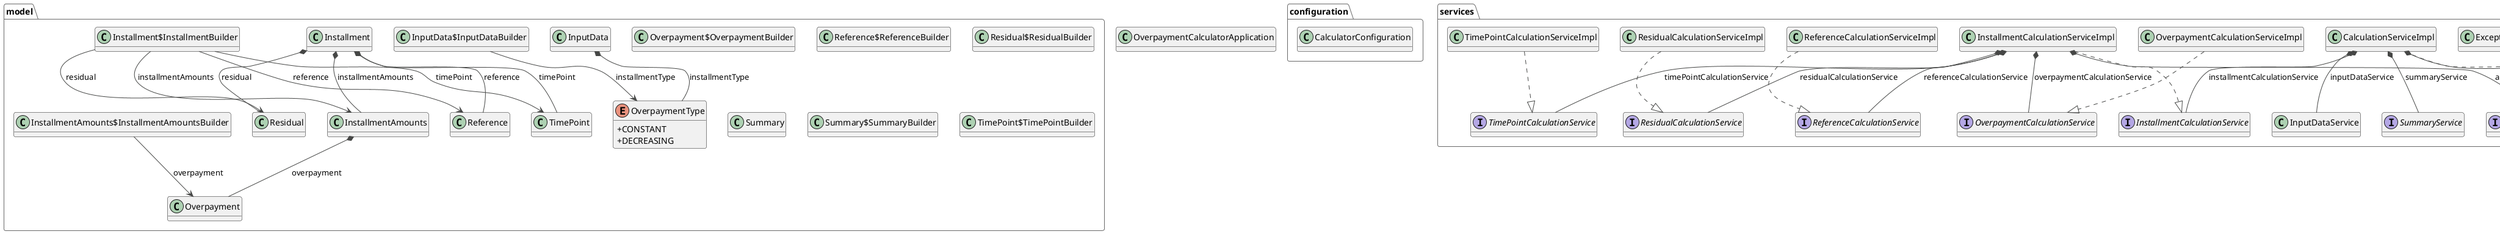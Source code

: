 @startuml
!theme vibrant
skinparam classAttributeIconSize 0


class OverpaymentCalculatorApplication {
	{method}  {static} +main ( paramString;1 : [Ljava.lang.String; ) : void
}


class configuration.CalculatorConfiguration {
	{method}  {static} -calculate ( paramList1 : java.util.List , paramFunction2 : java.util.function.Function ) : java.math.BigDecimal
	{method}  {static} +summaryService () : services.SummaryService
	{method}  {static} -totalCapital ( paramInstallmentAmounts1 : model.InstallmentAmounts ) : java.math.BigDecimal
}


class model.InputData {
	{method} +amount () : java.math.BigDecimal
	{method}  {static} +builder () : model.InputData$InputDataBuilder
	{method} +equals ( paramObject1 : Object ) : boolean
	{method} +fixedMonthlyPayment () : java.math.BigDecimal
	{method} +hashCode () : int
	{method} +installmentNumberToPrint () : Integer
	{method} +installmentType () : model.OverpaymentType
	{method} +interestPercent () : java.math.BigDecimal
	{method} +interestToDisplay () : String
	{method} +loanGrantingFee () : java.math.BigDecimal
	{method} +marginPercent () : java.math.BigDecimal
	{method} +monthlyCommissionFee () : java.math.BigDecimal
	{method} +monthsDuration () : java.math.BigDecimal
	{method} +overpaymentProvisionMonths () : java.math.BigDecimal
	{method} +overpaymentProvisionPercent () : java.math.BigDecimal
	{method} +overpaymentReduceWay () : String
	{method} +overpaymentSchema () : java.util.Map
	{method} +overpaymentStartMonth () : java.math.BigDecimal
	{method} +printPayoffsSchedule () : boolean
	{method} +repaymentStartDate () : java.time.LocalDate
	{method} +toString () : String
	{method} +wiborChanges () : java.util.Map
	{method} +wiborPercent () : java.math.BigDecimal
	{method} +wiborPercentForInstallment ( paramBigDecimal1 : java.math.BigDecimal ) : java.math.BigDecimal
	{method} +withAmount ( paramBigDecimal1 : java.math.BigDecimal ) : model.InputData
	{method} +withFixedMonthlyPayment ( paramBigDecimal1 : java.math.BigDecimal ) : model.InputData
	{method} +withInstallmentNumberToPrint ( paramInteger1 : Integer ) : model.InputData
	{method} +withInstallmentType ( paramOverpaymentType1 : model.OverpaymentType ) : model.InputData
	{method} +withLoanGrantingFee ( paramBigDecimal1 : java.math.BigDecimal ) : model.InputData
	{method} +withMarginPercent ( paramBigDecimal1 : java.math.BigDecimal ) : model.InputData
	{method} +withMonthlyCommissionFee ( paramBigDecimal1 : java.math.BigDecimal ) : model.InputData
	{method} +withMonthsDuration ( paramBigDecimal1 : java.math.BigDecimal ) : model.InputData
	{method} +withOverpaymentProvisionMonths ( paramBigDecimal1 : java.math.BigDecimal ) : model.InputData
	{method} +withOverpaymentProvisionPercent ( paramBigDecimal1 : java.math.BigDecimal ) : model.InputData
	{method} +withOverpaymentReduceWay ( paramString1 : String ) : model.InputData
	{method} +withOverpaymentSchema ( paramMap1 : java.util.Map ) : model.InputData
	{method} +withOverpaymentStartMonth ( paramBigDecimal1 : java.math.BigDecimal ) : model.InputData
	{method} +withPrintPayoffsSchedule ( paramboolean1 : boolean ) : model.InputData
	{method} +withRepaymentStartDate ( paramLocalDate1 : java.time.LocalDate ) : model.InputData
	{method} +withWiborChanges ( paramMap1 : java.util.Map ) : model.InputData
	{method} +withWiborPercent ( paramBigDecimal1 : java.math.BigDecimal ) : model.InputData
}


class model.InputData$InputDataBuilder {
	{method} +amount ( paramBigDecimal1 : java.math.BigDecimal ) : model.InputData$InputDataBuilder
	{method} +build () : model.InputData
	{method} +fixedMonthlyPayment ( paramBigDecimal1 : java.math.BigDecimal ) : model.InputData$InputDataBuilder
	{method} +installmentNumberToPrint ( paramInteger1 : Integer ) : model.InputData$InputDataBuilder
	{method} +installmentType ( paramOverpaymentType1 : model.OverpaymentType ) : model.InputData$InputDataBuilder
	{method} +loanGrantingFee ( paramBigDecimal1 : java.math.BigDecimal ) : model.InputData$InputDataBuilder
	{method} +marginPercent ( paramBigDecimal1 : java.math.BigDecimal ) : model.InputData$InputDataBuilder
	{method} +monthlyCommissionFee ( paramBigDecimal1 : java.math.BigDecimal ) : model.InputData$InputDataBuilder
	{method} +monthsDuration ( paramBigDecimal1 : java.math.BigDecimal ) : model.InputData$InputDataBuilder
	{method} +overpaymentProvisionMonths ( paramBigDecimal1 : java.math.BigDecimal ) : model.InputData$InputDataBuilder
	{method} +overpaymentProvisionPercent ( paramBigDecimal1 : java.math.BigDecimal ) : model.InputData$InputDataBuilder
	{method} +overpaymentReduceWay ( paramString1 : String ) : model.InputData$InputDataBuilder
	{method} +overpaymentSchema ( paramMap1 : java.util.Map ) : model.InputData$InputDataBuilder
	{method} +overpaymentStartMonth ( paramBigDecimal1 : java.math.BigDecimal ) : model.InputData$InputDataBuilder
	{method} +printPayoffsSchedule ( paramboolean1 : boolean ) : model.InputData$InputDataBuilder
	{method} +repaymentStartDate ( paramLocalDate1 : java.time.LocalDate ) : model.InputData$InputDataBuilder
	{method} +toString () : String
	{method} +wiborChanges ( paramMap1 : java.util.Map ) : model.InputData$InputDataBuilder
	{method} +wiborPercent ( paramBigDecimal1 : java.math.BigDecimal ) : model.InputData$InputDataBuilder
}


class model.Installment {
	{method}  {static} +builder () : model.Installment$InstallmentBuilder
	{method} +equals ( paramObject1 : Object ) : boolean
	{method} +hashCode () : int
	{method} +installmentAmounts () : model.InstallmentAmounts
	{method} +installmentNumber () : java.math.BigDecimal
	{method} +reference () : model.Reference
	{method} +residual () : model.Residual
	{method} +timePoint () : model.TimePoint
	{method} +toString () : String
	{method} +withInstallmentAmounts ( paramInstallmentAmounts1 : model.InstallmentAmounts ) : model.Installment
	{method} +withInstallmentNumber ( paramBigDecimal1 : java.math.BigDecimal ) : model.Installment
	{method} +withReference ( paramReference1 : model.Reference ) : model.Installment
	{method} +withResidual ( paramResidual1 : model.Residual ) : model.Installment
	{method} +withTimePoint ( paramTimePoint1 : model.TimePoint ) : model.Installment
}


class model.Installment$InstallmentBuilder {
	{method} +build () : model.Installment
	{method} +installmentAmounts ( paramInstallmentAmounts1 : model.InstallmentAmounts ) : model.Installment$InstallmentBuilder
	{method} +installmentNumber ( paramBigDecimal1 : java.math.BigDecimal ) : model.Installment$InstallmentBuilder
	{method} +reference ( paramReference1 : model.Reference ) : model.Installment$InstallmentBuilder
	{method} +residual ( paramResidual1 : model.Residual ) : model.Installment$InstallmentBuilder
	{method} +timePoint ( paramTimePoint1 : model.TimePoint ) : model.Installment$InstallmentBuilder
	{method} +toString () : String
}


class model.InstallmentAmounts {
	{method}  {static} +builder () : model.InstallmentAmounts$InstallmentAmountsBuilder
	{method} +capitalAmount () : java.math.BigDecimal
	{method} +equals ( paramObject1 : Object ) : boolean
	{method} +hashCode () : int
	{method} +installmentAmount () : java.math.BigDecimal
	{method} +interestAmount () : java.math.BigDecimal
	{method} +monthlyFee () : java.math.BigDecimal
	{method} +overpayment () : model.Overpayment
	{method} +toString () : String
	{method} +withCapitalAmount ( paramBigDecimal1 : java.math.BigDecimal ) : model.InstallmentAmounts
	{method} +withInstallmentAmount ( paramBigDecimal1 : java.math.BigDecimal ) : model.InstallmentAmounts
	{method} +withInterestAmount ( paramBigDecimal1 : java.math.BigDecimal ) : model.InstallmentAmounts
	{method} +withMonthlyFee ( paramBigDecimal1 : java.math.BigDecimal ) : model.InstallmentAmounts
	{method} +withOverpayment ( paramOverpayment1 : model.Overpayment ) : model.InstallmentAmounts
}


class model.InstallmentAmounts$InstallmentAmountsBuilder {
	{method} +build () : model.InstallmentAmounts
	{method} +capitalAmount ( paramBigDecimal1 : java.math.BigDecimal ) : model.InstallmentAmounts$InstallmentAmountsBuilder
	{method} +installmentAmount ( paramBigDecimal1 : java.math.BigDecimal ) : model.InstallmentAmounts$InstallmentAmountsBuilder
	{method} +interestAmount ( paramBigDecimal1 : java.math.BigDecimal ) : model.InstallmentAmounts$InstallmentAmountsBuilder
	{method} +monthlyFee ( paramBigDecimal1 : java.math.BigDecimal ) : model.InstallmentAmounts$InstallmentAmountsBuilder
	{method} +overpayment ( paramOverpayment1 : model.Overpayment ) : model.InstallmentAmounts$InstallmentAmountsBuilder
	{method} +toString () : String
}


class model.Overpayment {
	{method} +amount () : java.math.BigDecimal
	{method}  {static} +builder () : model.Overpayment$OverpaymentBuilder
	{method} +equals ( paramObject1 : Object ) : boolean
	{method} +hashCode () : int
	{method} +provisionAmount () : java.math.BigDecimal
	{method} +toString () : String
	{method} +withAmount ( paramBigDecimal1 : java.math.BigDecimal ) : model.Overpayment
	{method} +withProvisionAmount ( paramBigDecimal1 : java.math.BigDecimal ) : model.Overpayment
}


class model.Overpayment$OverpaymentBuilder {
	{method} +amount ( paramBigDecimal1 : java.math.BigDecimal ) : model.Overpayment$OverpaymentBuilder
	{method} +build () : model.Overpayment
	{method} +provisionAmount ( paramBigDecimal1 : java.math.BigDecimal ) : model.Overpayment$OverpaymentBuilder
	{method} +toString () : String
}


enum model.OverpaymentType {
	{field} +CONSTANT
	{field} +DECREASING
}


class model.Reference {
	{method}  {static} +builder () : model.Reference$ReferenceBuilder
	{method} +equals ( paramObject1 : Object ) : boolean
	{method} +hashCode () : int
	{method} +referenceAmount () : java.math.BigDecimal
	{method} +referenceDuration () : java.math.BigDecimal
	{method} +toString () : String
	{method} +withReferenceAmount ( paramBigDecimal1 : java.math.BigDecimal ) : model.Reference
	{method} +withReferenceDuration ( paramBigDecimal1 : java.math.BigDecimal ) : model.Reference
}


class model.Reference$ReferenceBuilder {
	{method} +build () : model.Reference
	{method} +referenceAmount ( paramBigDecimal1 : java.math.BigDecimal ) : model.Reference$ReferenceBuilder
	{method} +referenceDuration ( paramBigDecimal1 : java.math.BigDecimal ) : model.Reference$ReferenceBuilder
	{method} +toString () : String
}


class model.Residual {
	{method}  {static} +builder () : model.Residual$ResidualBuilder
	{method} +equals ( paramObject1 : Object ) : boolean
	{method} +hashCode () : int
	{method} +residualAmount () : java.math.BigDecimal
	{method} +residualDuration () : java.math.BigDecimal
	{method} +toString () : String
	{method} +withResidualAmount ( paramBigDecimal1 : java.math.BigDecimal ) : model.Residual
	{method} +withResidualDuration ( paramBigDecimal1 : java.math.BigDecimal ) : model.Residual
}


class model.Residual$ResidualBuilder {
	{method} +build () : model.Residual
	{method} +residualAmount ( paramBigDecimal1 : java.math.BigDecimal ) : model.Residual$ResidualBuilder
	{method} +residualDuration ( paramBigDecimal1 : java.math.BigDecimal ) : model.Residual$ResidualBuilder
	{method} +toString () : String
}


class model.Summary {
	{method}  {static} +builder () : model.Summary$SummaryBuilder
	{method} +equals ( paramObject1 : Object ) : boolean
	{method} +hashCode () : int
	{method} +interestSum () : java.math.BigDecimal
	{method} +overpaymentProvisionSum () : java.math.BigDecimal
	{method} +toString () : String
	{method} +totalAdministrationFee () : java.math.BigDecimal
	{method} +totalAmountPaid () : java.math.BigDecimal
	{method} +totalCapital () : java.math.BigDecimal
	{method} +totalInterestAndCapital () : java.math.BigDecimal
	{method} +totalLostSum () : java.math.BigDecimal
	{method} +withInterestSum ( paramBigDecimal1 : java.math.BigDecimal ) : model.Summary
	{method} +withOverpaymentProvisionSum ( paramBigDecimal1 : java.math.BigDecimal ) : model.Summary
	{method} +withTotalAdministrationFee ( paramBigDecimal1 : java.math.BigDecimal ) : model.Summary
	{method} +withTotalAmountPaid ( paramBigDecimal1 : java.math.BigDecimal ) : model.Summary
	{method} +withTotalCapital ( paramBigDecimal1 : java.math.BigDecimal ) : model.Summary
	{method} +withTotalInterestAndCapital ( paramBigDecimal1 : java.math.BigDecimal ) : model.Summary
	{method} +withTotalLostSum ( paramBigDecimal1 : java.math.BigDecimal ) : model.Summary
}


class model.Summary$SummaryBuilder {
	{method} +build () : model.Summary
	{method} +interestSum ( paramBigDecimal1 : java.math.BigDecimal ) : model.Summary$SummaryBuilder
	{method} +overpaymentProvisionSum ( paramBigDecimal1 : java.math.BigDecimal ) : model.Summary$SummaryBuilder
	{method} +toString () : String
	{method} +totalAdministrationFee ( paramBigDecimal1 : java.math.BigDecimal ) : model.Summary$SummaryBuilder
	{method} +totalAmountPaid ( paramBigDecimal1 : java.math.BigDecimal ) : model.Summary$SummaryBuilder
	{method} +totalCapital ( paramBigDecimal1 : java.math.BigDecimal ) : model.Summary$SummaryBuilder
	{method} +totalInterestAndCapital ( paramBigDecimal1 : java.math.BigDecimal ) : model.Summary$SummaryBuilder
	{method} +totalLostSum ( paramBigDecimal1 : java.math.BigDecimal ) : model.Summary$SummaryBuilder
}


class model.TimePoint {
	{method}  {static} +builder () : model.TimePoint$TimePointBuilder
	{method} +date () : java.time.LocalDate
	{method} +equals ( paramObject1 : Object ) : boolean
	{method} +hashCode () : int
	{method} +month () : java.math.BigDecimal
	{method} +toString () : String
	{method} +withDate ( paramLocalDate1 : java.time.LocalDate ) : model.TimePoint
	{method} +withMonth ( paramBigDecimal1 : java.math.BigDecimal ) : model.TimePoint
	{method} +withYear ( paramBigDecimal1 : java.math.BigDecimal ) : model.TimePoint
	{method} +year () : java.math.BigDecimal
}


class model.TimePoint$TimePointBuilder {
	{method} +build () : model.TimePoint
	{method} +date ( paramLocalDate1 : java.time.LocalDate ) : model.TimePoint$TimePointBuilder
	{method} +month ( paramBigDecimal1 : java.math.BigDecimal ) : model.TimePoint$TimePointBuilder
	{method} +toString () : String
	{method} +year ( paramBigDecimal1 : java.math.BigDecimal ) : model.TimePoint$TimePointBuilder
}


interface services.AmountsCalculationService {
	{method}  {abstract} +calculate ( paramInputData1 : model.InputData , paramOverpayment2 : model.Overpayment ) : model.InstallmentAmounts
	{method}  {abstract} +calculate ( paramInputData1 : model.InputData , paramOverpayment2 : model.Overpayment , paramBigDecimal3 : java.math.BigDecimal , paramInstallment4 : model.Installment ) : model.InstallmentAmounts
	{method}  {static} +calculateInterestAmount ( paramBigDecimal1 : java.math.BigDecimal , paramBigDecimal2 : java.math.BigDecimal , paramLocalDate3 : java.time.LocalDate , paramLocalDate4 : java.time.LocalDate ) : java.math.BigDecimal
	{method}  {static} +calculateQ ( paramBigDecimal1 : java.math.BigDecimal ) : java.math.BigDecimal
	{method}  {static} +compareCapitalWithResidual ( paramBigDecimal1 : java.math.BigDecimal , paramBigDecimal2 : java.math.BigDecimal ) : java.math.BigDecimal
}


class services.AmountsCalculationServiceImpl {
	{method} +calculate ( paramInputData1 : model.InputData , paramOverpayment2 : model.Overpayment ) : model.InstallmentAmounts
	{method} +calculate ( paramInputData1 : model.InputData , paramOverpayment2 : model.Overpayment , paramBigDecimal3 : java.math.BigDecimal , paramInstallment4 : model.Installment ) : model.InstallmentAmounts
}


interface services.CalculationService {
	{method}  {abstract} +calculate () : void
}


class services.CalculationServiceImpl {
	{method} +calculate () : void
}


interface services.ConstantAmountsCalculationService {
	{method}  {abstract} +calculate ( paramInputData1 : model.InputData , paramOverpayment2 : model.Overpayment ) : model.InstallmentAmounts
	{method}  {abstract} +calculate ( paramInputData1 : model.InputData , paramOverpayment2 : model.Overpayment , paramInstallment3 : model.Installment ) : model.InstallmentAmounts
}


class services.ConstantAmountsCalculationServiceImpl {
	{method} +calculate ( paramInputData1 : model.InputData , paramOverpayment2 : model.Overpayment ) : model.InstallmentAmounts
	{method} +calculate ( paramInputData1 : model.InputData , paramOverpayment2 : model.Overpayment , paramInstallment3 : model.Installment ) : model.InstallmentAmounts
	{method} -calculateConstantInstallmentAmount ( paramBigDecimal1 : java.math.BigDecimal , paramBigDecimal2 : java.math.BigDecimal , paramBigDecimal3 : java.math.BigDecimal , paramBigDecimal4 : java.math.BigDecimal , paramBigDecimal5 : java.math.BigDecimal ) : java.math.BigDecimal
	{method} -compareInstallmentWithResidual ( paramBigDecimal1 : java.math.BigDecimal , paramBigDecimal2 : java.math.BigDecimal , paramBigDecimal3 : java.math.BigDecimal ) : java.math.BigDecimal
}


interface services.DecreasingAmountsCalculationService {
	{method}  {abstract} +calculate ( paramInputData1 : model.InputData , paramOverpayment2 : model.Overpayment ) : model.InstallmentAmounts
	{method}  {abstract} +calculate ( paramInputData1 : model.InputData , paramOverpayment2 : model.Overpayment , paramInstallment3 : model.Installment ) : model.InstallmentAmounts
}


class services.DecreasingAmountsCalculationServiceImpl {
	{method} +calculate ( paramInputData1 : model.InputData , paramOverpayment2 : model.Overpayment ) : model.InstallmentAmounts
	{method} +calculate ( paramInputData1 : model.InputData , paramOverpayment2 : model.Overpayment , paramInstallment3 : model.Installment ) : model.InstallmentAmounts
	{method} -calculateDecreasingCapitalAmount ( paramBigDecimal1 : java.math.BigDecimal , paramBigDecimal2 : java.math.BigDecimal ) : java.math.BigDecimal
}


class services.Exception {
}


class services.InputDataService {
	{method}  {static} -calculateSchema ( paramString1 : String ) : java.util.Map
	{method}  {static} +parseWiborChanges ( paramString1 : String ) : java.util.Map
	{method} +read () : java.util.Optional
	{method} -readFile () : java.util.Map
	{method} -validate ( paramMap1 : java.util.Map ) : void
}


interface services.InstallmentCalculationService {
	{method}  {abstract} +calculate ( paramInputData1 : model.InputData ) : java.util.List
}


class services.InstallmentCalculationServiceImpl {
	{method} +calculate ( paramInputData1 : model.InputData ) : java.util.List
	{method} -calculateNextInstallment ( paramBigDecimal1 : java.math.BigDecimal , paramInputData2 : model.InputData , paramInstallment3 : model.Installment ) : model.Installment
	{method} -calculateZeroInstallment ( paramBigDecimal1 : java.math.BigDecimal , paramInputData2 : model.InputData ) : model.Installment
}


interface services.OverpaymentCalculationService {
	{method}  {abstract} +calculate ( paramBigDecimal1 : java.math.BigDecimal , paramInputData2 : model.InputData ) : model.Overpayment
}


class services.OverpaymentCalculationServiceImpl {
	{method} +calculate ( paramBigDecimal1 : java.math.BigDecimal , paramInputData2 : model.InputData ) : model.Overpayment
	{method} -calculateOverpaymentAmount ( paramBigDecimal1 : java.math.BigDecimal , paramMap2 : java.util.Map ) : java.util.Optional
	{method} -calculateOverpaymentProvision ( paramBigDecimal1 : java.math.BigDecimal , paramBigDecimal2 : java.math.BigDecimal , paramInputData3 : model.InputData ) : java.math.BigDecimal
}


interface services.PrintingService {
	{method}  {abstract} +printIntroInformation ( paramInputData1 : model.InputData ) : void
	{method}  {abstract} +printSchedule ( paramList1 : java.util.List , paramInputData2 : model.InputData ) : void
	{method}  {abstract} +printSummary ( paramSummary1 : model.Summary ) : void
}


class services.PrintingServiceImpl {
	{method}  {static} -createSeparator ( paramchar1 : char , paramint2 : int ) : String
	{method} -formatInstallmentLine ( paramInstallment1 : model.Installment ) : String
	{method} -log ( paramString1 : String ) : void
	{method} -overpaymentSchemaMessage ( paramMap1 : java.util.Map ) : String
	{method} +printIntroInformation ( paramInputData1 : model.InputData ) : void
	{method} +printSchedule ( paramList1 : java.util.List , paramInputData2 : model.InputData ) : void
	{method} +printSummary ( paramSummary1 : model.Summary ) : void
	{method} -wiborChangesMessage ( paramMap1 : java.util.Map ) : String
}


interface services.ReferenceCalculationService {
	{method}  {abstract} +calculate ( paramInstallmentAmounts1 : model.InstallmentAmounts , paramInputData2 : model.InputData ) : model.Reference
	{method}  {abstract} +calculate ( paramInstallmentAmounts1 : model.InstallmentAmounts , paramInputData2 : model.InputData , paramInstallment3 : model.Installment ) : model.Reference
}


class services.ReferenceCalculationServiceImpl {
	{method} +calculate ( paramInstallmentAmounts1 : model.InstallmentAmounts , paramInputData2 : model.InputData ) : model.Reference
	{method} +calculate ( paramInstallmentAmounts1 : model.InstallmentAmounts , paramInputData2 : model.InputData , paramInstallment3 : model.Installment ) : model.Reference
	{method} -calculateResidualAmount ( paramBigDecimal1 : java.math.BigDecimal , paramInstallmentAmounts2 : model.InstallmentAmounts ) : java.math.BigDecimal
	{method} -reduceInstallmentReference ( paramInstallmentAmounts1 : model.InstallmentAmounts , paramResidual2 : model.Residual ) : model.Reference
}


interface services.ResidualCalculationService {
	{method}  {abstract} +calculate ( paramInstallmentAmounts1 : model.InstallmentAmounts , paramInputData2 : model.InputData ) : model.Residual
	{method}  {abstract} +calculate ( paramInstallmentAmounts1 : model.InstallmentAmounts , paramInputData2 : model.InputData , paramInstallment3 : model.Installment ) : model.Residual
}


class services.ResidualCalculationServiceImpl {
	{method} +calculate ( paramInstallmentAmounts1 : model.InstallmentAmounts , paramInputData2 : model.InputData ) : model.Residual
	{method} +calculate ( paramInstallmentAmounts1 : model.InstallmentAmounts , paramInputData2 : model.InputData , paramInstallment3 : model.Installment ) : model.Residual
	{method} -calculateConstantResidualDuration ( paramInputData1 : model.InputData , paramBigDecimal2 : java.math.BigDecimal , paramInstallmentAmounts3 : model.InstallmentAmounts ) : java.math.BigDecimal
	{method} -calculateDecreasingResidualDuration ( paramBigDecimal1 : java.math.BigDecimal , paramInstallmentAmounts2 : model.InstallmentAmounts ) : java.math.BigDecimal
	{method} -calculateResidualAmount ( paramBigDecimal1 : java.math.BigDecimal , paramInstallmentAmounts2 : model.InstallmentAmounts ) : java.math.BigDecimal
	{method} -calculateResidualDuration ( paramInputData1 : model.InputData , paramBigDecimal2 : java.math.BigDecimal , paramBigDecimal3 : java.math.BigDecimal , paramInstallmentAmounts4 : model.InstallmentAmounts ) : java.math.BigDecimal
}


interface services.SummaryService {
	{method}  {abstract} +calculateSummary ( paramList1 : java.util.List ) : model.Summary
}


interface services.TimePointCalculationService {
	{method}  {abstract} +calculate ( paramBigDecimal1 : java.math.BigDecimal , paramInputData2 : model.InputData ) : model.TimePoint
	{method}  {abstract} +calculate ( paramBigDecimal1 : java.math.BigDecimal , paramInstallment2 : model.Installment ) : model.TimePoint
}


class services.TimePointCalculationServiceImpl {
	{method} +calculate ( paramBigDecimal1 : java.math.BigDecimal , paramInputData2 : model.InputData ) : model.TimePoint
	{method} +calculate ( paramBigDecimal1 : java.math.BigDecimal , paramInstallment2 : model.Installment ) : model.TimePoint
	{method} -calculateMonth ( paramBigDecimal1 : java.math.BigDecimal ) : java.math.BigDecimal
	{method} -calculateYear ( paramBigDecimal1 : java.math.BigDecimal ) : java.math.BigDecimal
}




model.InputData *--  model.OverpaymentType : installmentType
model.InputData$InputDataBuilder -->  model.OverpaymentType : installmentType
model.Installment *--  model.InstallmentAmounts : installmentAmounts
model.Installment *--  model.Reference : reference
model.Installment *--  model.Residual : residual
model.Installment *--  model.TimePoint : timePoint
model.Installment$InstallmentBuilder -->  model.InstallmentAmounts : installmentAmounts
model.Installment$InstallmentBuilder -->  model.Reference : reference
model.Installment$InstallmentBuilder -->  model.Residual : residual
model.Installment$InstallmentBuilder -->  model.TimePoint : timePoint
model.InstallmentAmounts *--  model.Overpayment : overpayment
model.InstallmentAmounts$InstallmentAmountsBuilder -->  model.Overpayment : overpayment
services.AmountsCalculationServiceImpl *--  services.ConstantAmountsCalculationService : constantAmountsCalculationService
services.AmountsCalculationServiceImpl *--  services.DecreasingAmountsCalculationService : decreasingAmountsCalculationService
services.AmountsCalculationServiceImpl ..|>  services.AmountsCalculationService
services.CalculationServiceImpl *--  services.InputDataService : inputDataService
services.CalculationServiceImpl *--  services.InstallmentCalculationService : installmentCalculationService
services.CalculationServiceImpl *--  services.PrintingService : printingService
services.CalculationServiceImpl *--  services.SummaryService : summaryService
services.CalculationServiceImpl ..|>  services.CalculationService
services.ConstantAmountsCalculationServiceImpl ..|>  services.ConstantAmountsCalculationService
services.DecreasingAmountsCalculationServiceImpl ..|>  services.DecreasingAmountsCalculationService
services.InstallmentCalculationServiceImpl *--  services.AmountsCalculationService : amountsCalculationService
services.InstallmentCalculationServiceImpl *--  services.OverpaymentCalculationService : overpaymentCalculationService
services.InstallmentCalculationServiceImpl *--  services.ReferenceCalculationService : referenceCalculationService
services.InstallmentCalculationServiceImpl *--  services.ResidualCalculationService : residualCalculationService
services.InstallmentCalculationServiceImpl *--  services.TimePointCalculationService : timePointCalculationService
services.InstallmentCalculationServiceImpl ..|>  services.InstallmentCalculationService
services.OverpaymentCalculationServiceImpl ..|>  services.OverpaymentCalculationService
services.PrintingServiceImpl ..|>  services.PrintingService
services.ReferenceCalculationServiceImpl ..|>  services.ReferenceCalculationService
services.ResidualCalculationServiceImpl ..|>  services.ResidualCalculationService
services.TimePointCalculationServiceImpl ..|>  services.TimePointCalculationService

hide methods

@enduml